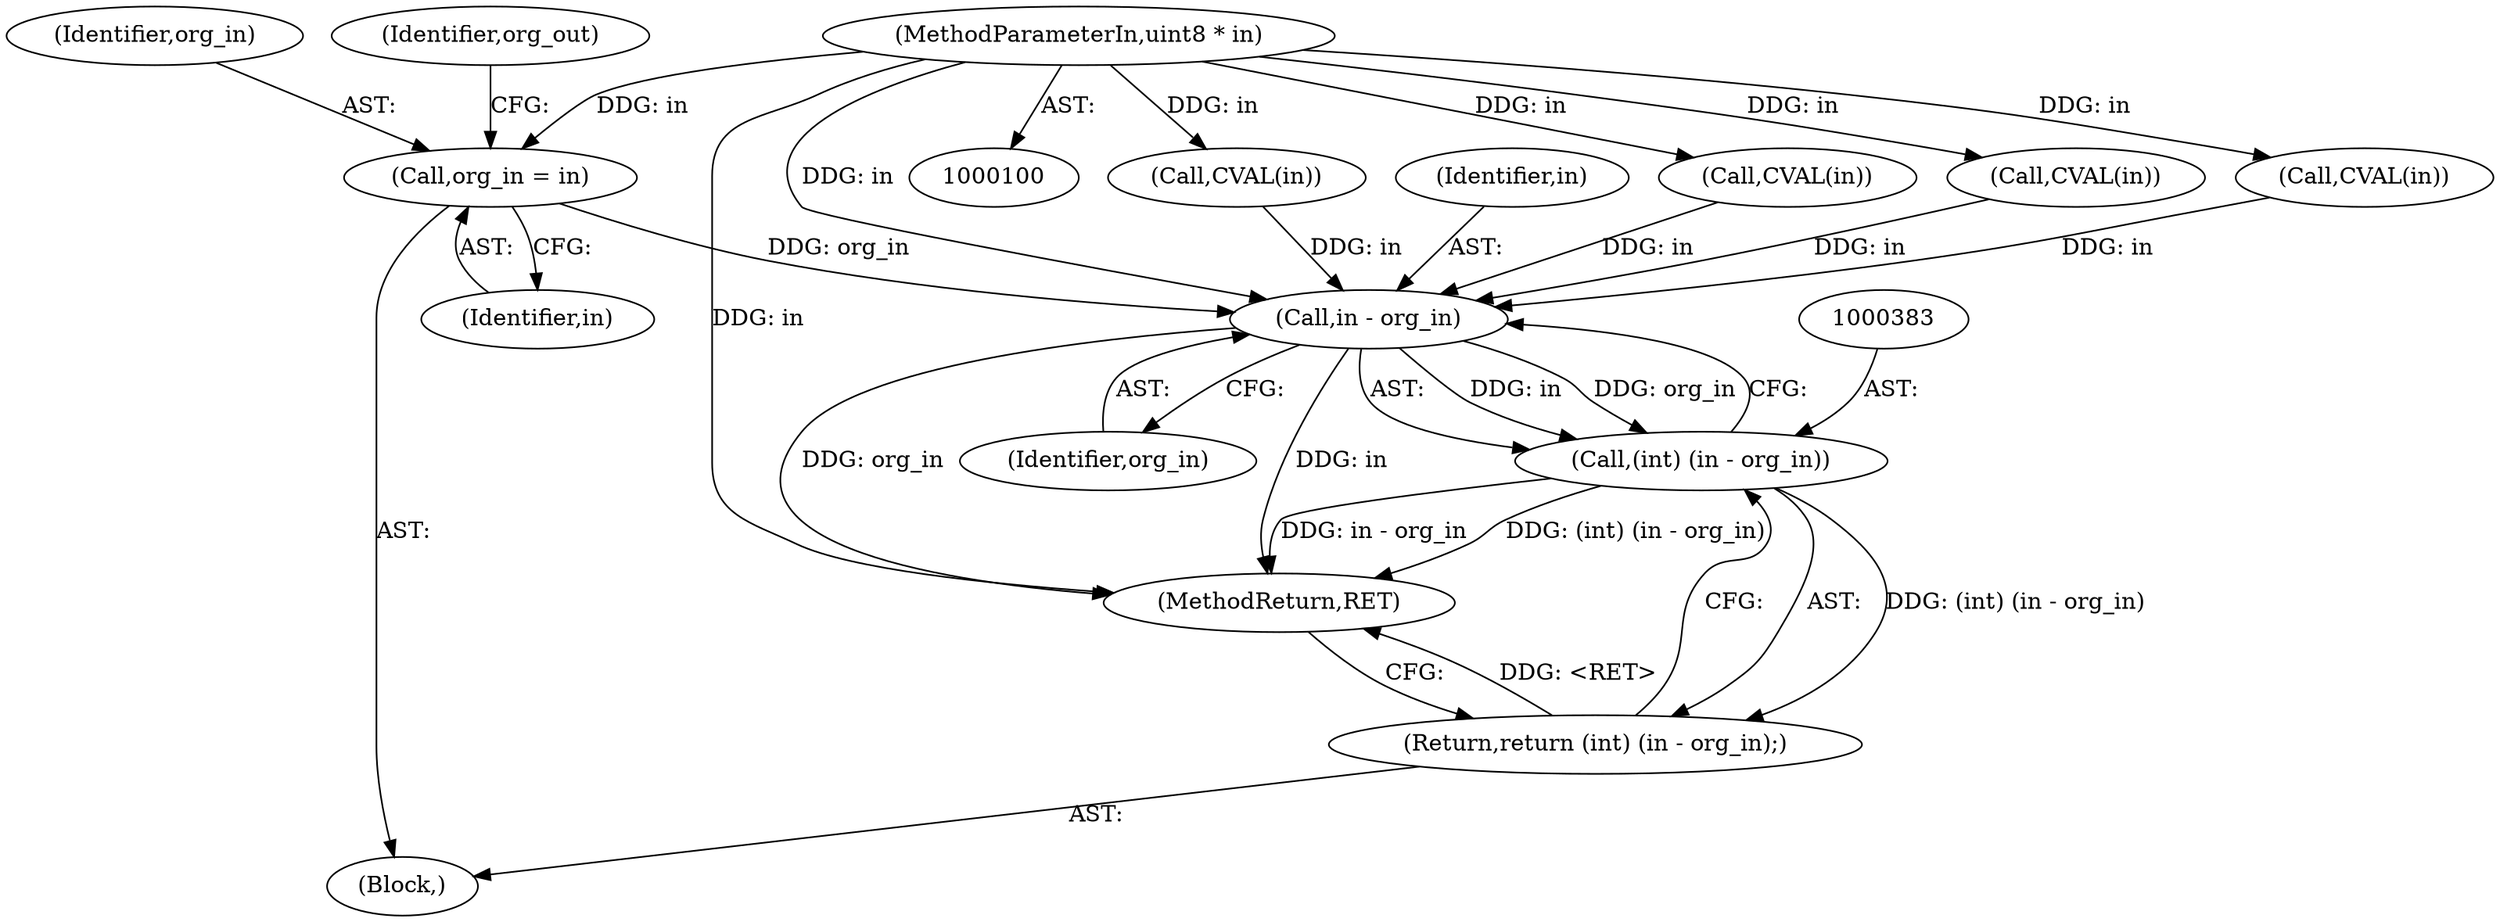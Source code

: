 digraph "0_rdesktop_4dca546d04321a610c1835010b5dad85163b65e1_0@pointer" {
"1000121" [label="(Call,org_in = in)"];
"1000101" [label="(MethodParameterIn,uint8 * in)"];
"1000384" [label="(Call,in - org_in)"];
"1000382" [label="(Call,(int) (in - org_in))"];
"1000381" [label="(Return,return (int) (in - org_in);)"];
"1000125" [label="(Identifier,org_out)"];
"1000219" [label="(Call,CVAL(in))"];
"1000381" [label="(Return,return (int) (in - org_in);)"];
"1000122" [label="(Identifier,org_in)"];
"1000386" [label="(Identifier,org_in)"];
"1000106" [label="(Block,)"];
"1000300" [label="(Call,CVAL(in))"];
"1000176" [label="(Call,CVAL(in))"];
"1000382" [label="(Call,(int) (in - org_in))"];
"1000121" [label="(Call,org_in = in)"];
"1000257" [label="(Call,CVAL(in))"];
"1000384" [label="(Call,in - org_in)"];
"1000101" [label="(MethodParameterIn,uint8 * in)"];
"1000123" [label="(Identifier,in)"];
"1000385" [label="(Identifier,in)"];
"1000387" [label="(MethodReturn,RET)"];
"1000121" -> "1000106"  [label="AST: "];
"1000121" -> "1000123"  [label="CFG: "];
"1000122" -> "1000121"  [label="AST: "];
"1000123" -> "1000121"  [label="AST: "];
"1000125" -> "1000121"  [label="CFG: "];
"1000101" -> "1000121"  [label="DDG: in"];
"1000121" -> "1000384"  [label="DDG: org_in"];
"1000101" -> "1000100"  [label="AST: "];
"1000101" -> "1000387"  [label="DDG: in"];
"1000101" -> "1000176"  [label="DDG: in"];
"1000101" -> "1000219"  [label="DDG: in"];
"1000101" -> "1000257"  [label="DDG: in"];
"1000101" -> "1000300"  [label="DDG: in"];
"1000101" -> "1000384"  [label="DDG: in"];
"1000384" -> "1000382"  [label="AST: "];
"1000384" -> "1000386"  [label="CFG: "];
"1000385" -> "1000384"  [label="AST: "];
"1000386" -> "1000384"  [label="AST: "];
"1000382" -> "1000384"  [label="CFG: "];
"1000384" -> "1000387"  [label="DDG: org_in"];
"1000384" -> "1000387"  [label="DDG: in"];
"1000384" -> "1000382"  [label="DDG: in"];
"1000384" -> "1000382"  [label="DDG: org_in"];
"1000300" -> "1000384"  [label="DDG: in"];
"1000257" -> "1000384"  [label="DDG: in"];
"1000219" -> "1000384"  [label="DDG: in"];
"1000176" -> "1000384"  [label="DDG: in"];
"1000382" -> "1000381"  [label="AST: "];
"1000383" -> "1000382"  [label="AST: "];
"1000381" -> "1000382"  [label="CFG: "];
"1000382" -> "1000387"  [label="DDG: in - org_in"];
"1000382" -> "1000387"  [label="DDG: (int) (in - org_in)"];
"1000382" -> "1000381"  [label="DDG: (int) (in - org_in)"];
"1000381" -> "1000106"  [label="AST: "];
"1000387" -> "1000381"  [label="CFG: "];
"1000381" -> "1000387"  [label="DDG: <RET>"];
}

